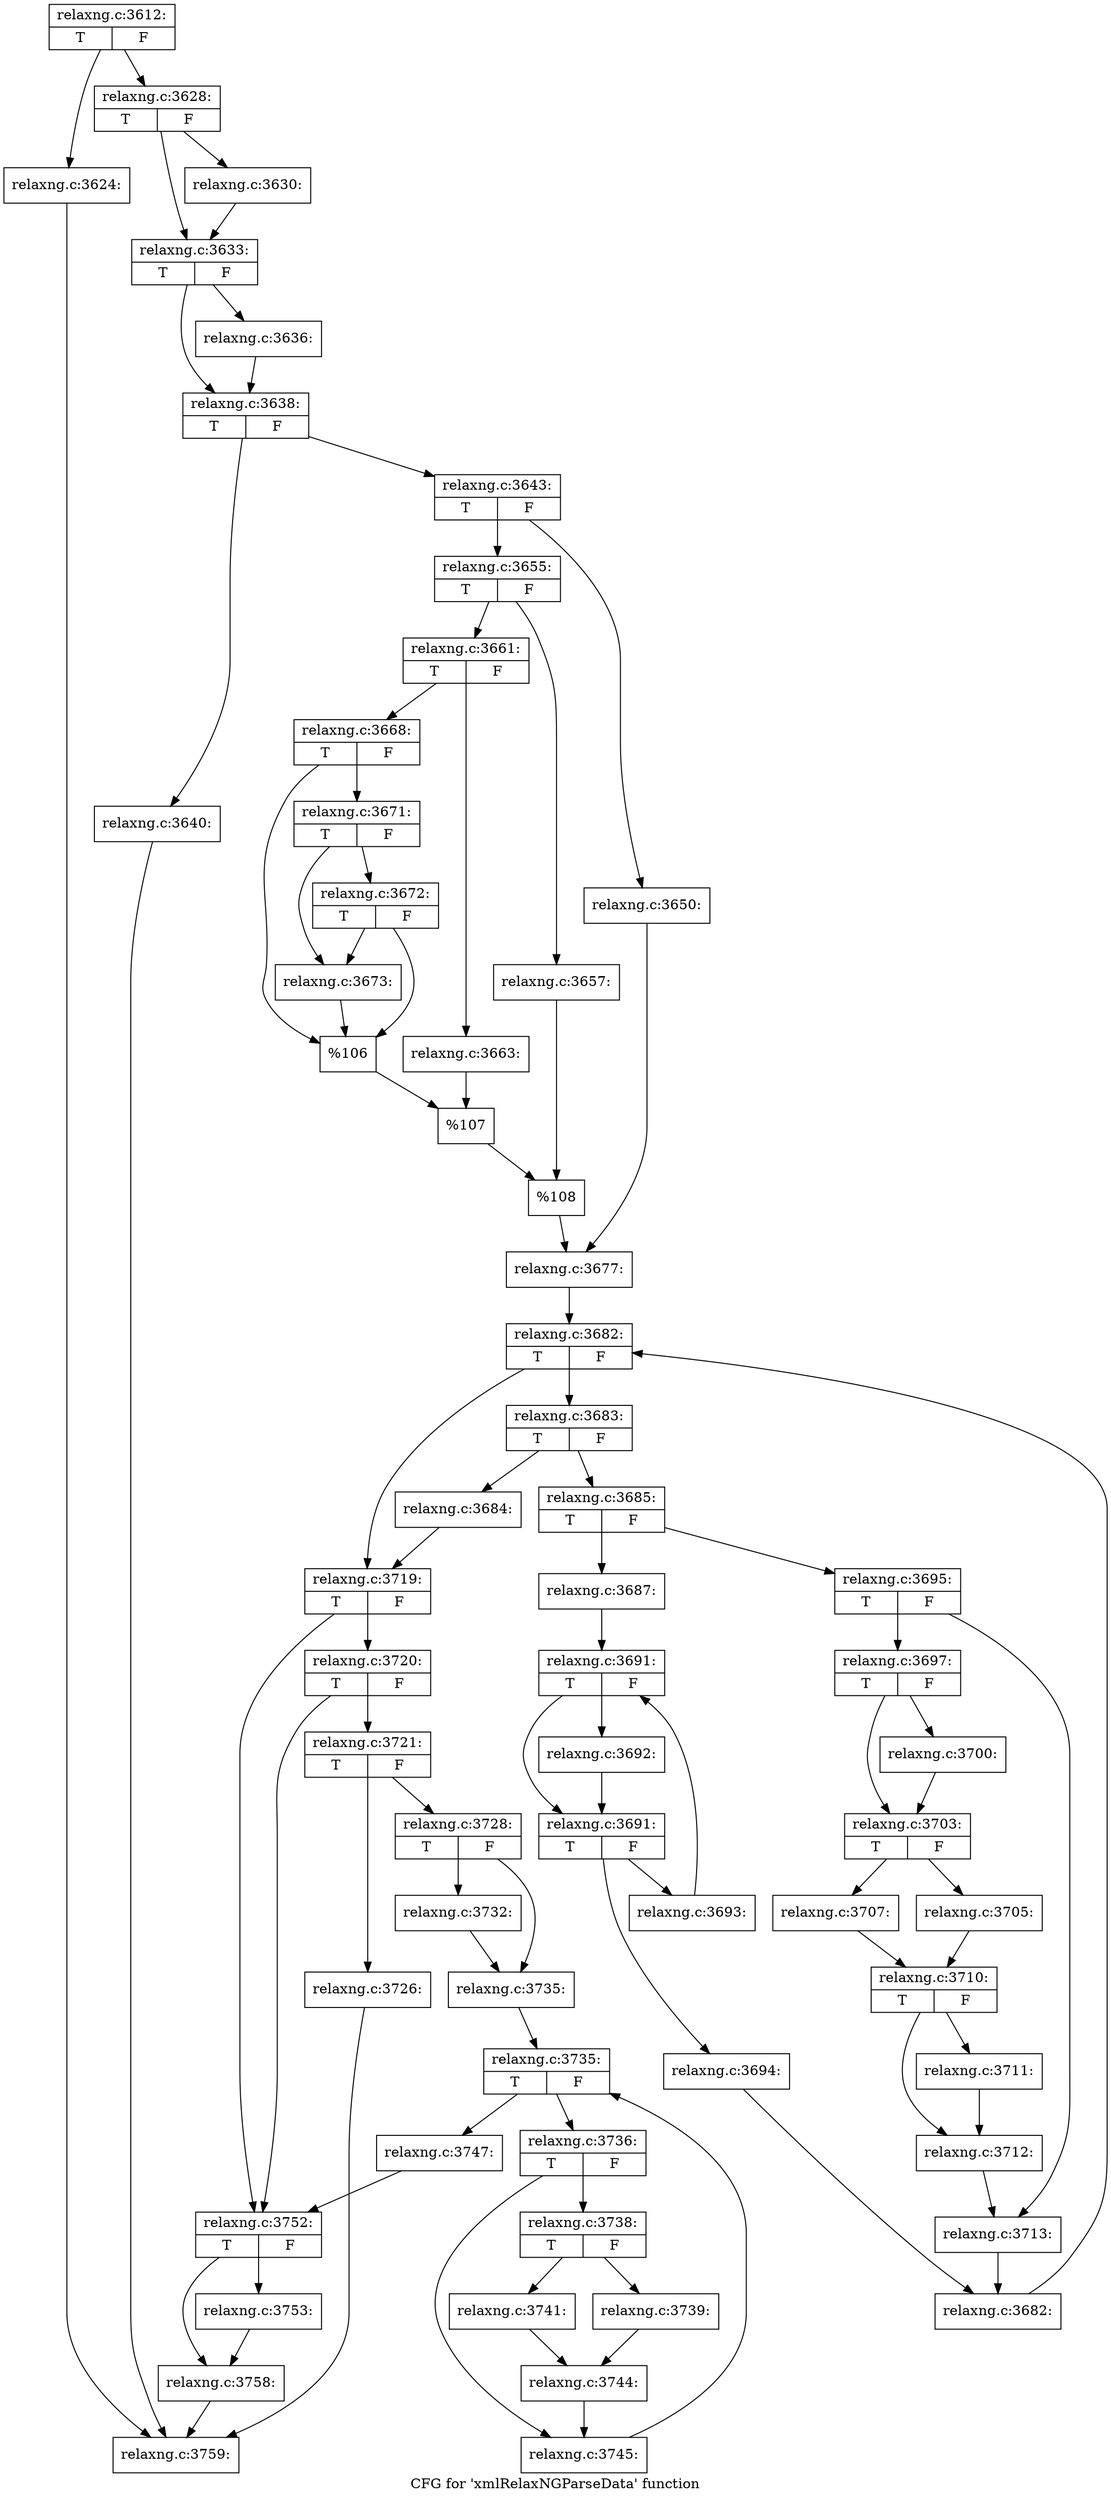 digraph "CFG for 'xmlRelaxNGParseData' function" {
	label="CFG for 'xmlRelaxNGParseData' function";

	Node0x3cc43b0 [shape=record,label="{relaxng.c:3612:|{<s0>T|<s1>F}}"];
	Node0x3cc43b0 -> Node0x3ccdb20;
	Node0x3cc43b0 -> Node0x3ccdb70;
	Node0x3ccdb20 [shape=record,label="{relaxng.c:3624:}"];
	Node0x3ccdb20 -> Node0x3ccb840;
	Node0x3ccdb70 [shape=record,label="{relaxng.c:3628:|{<s0>T|<s1>F}}"];
	Node0x3ccdb70 -> Node0x3bb46d0;
	Node0x3ccdb70 -> Node0x3bb4720;
	Node0x3bb46d0 [shape=record,label="{relaxng.c:3630:}"];
	Node0x3bb46d0 -> Node0x3bb4720;
	Node0x3bb4720 [shape=record,label="{relaxng.c:3633:|{<s0>T|<s1>F}}"];
	Node0x3bb4720 -> Node0x3bb5a40;
	Node0x3bb4720 -> Node0x3bb5d70;
	Node0x3bb5a40 [shape=record,label="{relaxng.c:3636:}"];
	Node0x3bb5a40 -> Node0x3bb5d70;
	Node0x3bb5d70 [shape=record,label="{relaxng.c:3638:|{<s0>T|<s1>F}}"];
	Node0x3bb5d70 -> Node0x3bb5d20;
	Node0x3bb5d70 -> Node0x3bb6430;
	Node0x3bb5d20 [shape=record,label="{relaxng.c:3640:}"];
	Node0x3bb5d20 -> Node0x3ccb840;
	Node0x3bb6430 [shape=record,label="{relaxng.c:3643:|{<s0>T|<s1>F}}"];
	Node0x3bb6430 -> Node0x3cd3580;
	Node0x3bb6430 -> Node0x3cd3620;
	Node0x3cd3580 [shape=record,label="{relaxng.c:3650:}"];
	Node0x3cd3580 -> Node0x3cd35d0;
	Node0x3cd3620 [shape=record,label="{relaxng.c:3655:|{<s0>T|<s1>F}}"];
	Node0x3cd3620 -> Node0x3cd40d0;
	Node0x3cd3620 -> Node0x3cd4170;
	Node0x3cd40d0 [shape=record,label="{relaxng.c:3657:}"];
	Node0x3cd40d0 -> Node0x3cd4120;
	Node0x3cd4170 [shape=record,label="{relaxng.c:3661:|{<s0>T|<s1>F}}"];
	Node0x3cd4170 -> Node0x3cd5390;
	Node0x3cd4170 -> Node0x3cd5430;
	Node0x3cd5390 [shape=record,label="{relaxng.c:3663:}"];
	Node0x3cd5390 -> Node0x3cd53e0;
	Node0x3cd5430 [shape=record,label="{relaxng.c:3668:|{<s0>T|<s1>F}}"];
	Node0x3cd5430 -> Node0x3cd5ff0;
	Node0x3cd5430 -> Node0x3cd5fa0;
	Node0x3cd5ff0 [shape=record,label="{relaxng.c:3671:|{<s0>T|<s1>F}}"];
	Node0x3cd5ff0 -> Node0x3cd5f50;
	Node0x3cd5ff0 -> Node0x3cd6340;
	Node0x3cd6340 [shape=record,label="{relaxng.c:3672:|{<s0>T|<s1>F}}"];
	Node0x3cd6340 -> Node0x3cd5f50;
	Node0x3cd6340 -> Node0x3cd5fa0;
	Node0x3cd5f50 [shape=record,label="{relaxng.c:3673:}"];
	Node0x3cd5f50 -> Node0x3cd5fa0;
	Node0x3cd5fa0 [shape=record,label="{%106}"];
	Node0x3cd5fa0 -> Node0x3cd53e0;
	Node0x3cd53e0 [shape=record,label="{%107}"];
	Node0x3cd53e0 -> Node0x3cd4120;
	Node0x3cd4120 [shape=record,label="{%108}"];
	Node0x3cd4120 -> Node0x3cd35d0;
	Node0x3cd35d0 [shape=record,label="{relaxng.c:3677:}"];
	Node0x3cd35d0 -> Node0x3cd77b0;
	Node0x3cd77b0 [shape=record,label="{relaxng.c:3682:|{<s0>T|<s1>F}}"];
	Node0x3cd77b0 -> Node0x3cd7ba0;
	Node0x3cd77b0 -> Node0x3cd79d0;
	Node0x3cd7ba0 [shape=record,label="{relaxng.c:3683:|{<s0>T|<s1>F}}"];
	Node0x3cd7ba0 -> Node0x3cd7db0;
	Node0x3cd7ba0 -> Node0x3cd7d60;
	Node0x3cd7d60 [shape=record,label="{relaxng.c:3684:}"];
	Node0x3cd7d60 -> Node0x3cd79d0;
	Node0x3cd7db0 [shape=record,label="{relaxng.c:3685:|{<s0>T|<s1>F}}"];
	Node0x3cd7db0 -> Node0x3cd82b0;
	Node0x3cd7db0 -> Node0x3cd8350;
	Node0x3cd82b0 [shape=record,label="{relaxng.c:3687:}"];
	Node0x3cd82b0 -> Node0x3cd8f20;
	Node0x3cd8f20 [shape=record,label="{relaxng.c:3691:|{<s0>T|<s1>F}}"];
	Node0x3cd8f20 -> Node0x3cd9210;
	Node0x3cd8f20 -> Node0x3cd91c0;
	Node0x3cd9210 [shape=record,label="{relaxng.c:3692:}"];
	Node0x3cd9210 -> Node0x3cd91c0;
	Node0x3cd91c0 [shape=record,label="{relaxng.c:3691:|{<s0>T|<s1>F}}"];
	Node0x3cd91c0 -> Node0x3cd9870;
	Node0x3cd91c0 -> Node0x3cd9140;
	Node0x3cd9870 [shape=record,label="{relaxng.c:3693:}"];
	Node0x3cd9870 -> Node0x3cd8f20;
	Node0x3cd9140 [shape=record,label="{relaxng.c:3694:}"];
	Node0x3cd9140 -> Node0x3cd8300;
	Node0x3cd8350 [shape=record,label="{relaxng.c:3695:|{<s0>T|<s1>F}}"];
	Node0x3cd8350 -> Node0x3cda060;
	Node0x3cd8350 -> Node0x3cda0b0;
	Node0x3cda060 [shape=record,label="{relaxng.c:3697:|{<s0>T|<s1>F}}"];
	Node0x3cda060 -> Node0x3cdaa20;
	Node0x3cda060 -> Node0x3cdaa70;
	Node0x3cdaa20 [shape=record,label="{relaxng.c:3700:}"];
	Node0x3cdaa20 -> Node0x3cdaa70;
	Node0x3cdaa70 [shape=record,label="{relaxng.c:3703:|{<s0>T|<s1>F}}"];
	Node0x3cdaa70 -> Node0x3cdb840;
	Node0x3cdaa70 -> Node0x3cdb8e0;
	Node0x3cdb840 [shape=record,label="{relaxng.c:3705:}"];
	Node0x3cdb840 -> Node0x3cdb890;
	Node0x3cdb8e0 [shape=record,label="{relaxng.c:3707:}"];
	Node0x3cdb8e0 -> Node0x3cdb890;
	Node0x3cdb890 [shape=record,label="{relaxng.c:3710:|{<s0>T|<s1>F}}"];
	Node0x3cdb890 -> Node0x3cdc5f0;
	Node0x3cdb890 -> Node0x3cdc640;
	Node0x3cdc5f0 [shape=record,label="{relaxng.c:3711:}"];
	Node0x3cdc5f0 -> Node0x3cdc640;
	Node0x3cdc640 [shape=record,label="{relaxng.c:3712:}"];
	Node0x3cdc640 -> Node0x3cda0b0;
	Node0x3cda0b0 [shape=record,label="{relaxng.c:3713:}"];
	Node0x3cda0b0 -> Node0x3cd8300;
	Node0x3cd8300 [shape=record,label="{relaxng.c:3682:}"];
	Node0x3cd8300 -> Node0x3cd77b0;
	Node0x3cd79d0 [shape=record,label="{relaxng.c:3719:|{<s0>T|<s1>F}}"];
	Node0x3cd79d0 -> Node0x3cdd070;
	Node0x3cd79d0 -> Node0x3cdd020;
	Node0x3cdd070 [shape=record,label="{relaxng.c:3720:|{<s0>T|<s1>F}}"];
	Node0x3cdd070 -> Node0x3cdcfd0;
	Node0x3cdd070 -> Node0x3cdd020;
	Node0x3cdcfd0 [shape=record,label="{relaxng.c:3721:|{<s0>T|<s1>F}}"];
	Node0x3cdcfd0 -> Node0x3cde3c0;
	Node0x3cdcfd0 -> Node0x3cde410;
	Node0x3cde3c0 [shape=record,label="{relaxng.c:3726:}"];
	Node0x3cde3c0 -> Node0x3ccb840;
	Node0x3cde410 [shape=record,label="{relaxng.c:3728:|{<s0>T|<s1>F}}"];
	Node0x3cde410 -> Node0x3cdf150;
	Node0x3cde410 -> Node0x3cdf1a0;
	Node0x3cdf150 [shape=record,label="{relaxng.c:3732:}"];
	Node0x3cdf150 -> Node0x3cdf1a0;
	Node0x3cdf1a0 [shape=record,label="{relaxng.c:3735:}"];
	Node0x3cdf1a0 -> Node0x3cdf8d0;
	Node0x3cdf8d0 [shape=record,label="{relaxng.c:3735:|{<s0>T|<s1>F}}"];
	Node0x3cdf8d0 -> Node0x3cdfcc0;
	Node0x3cdf8d0 -> Node0x3cdfaf0;
	Node0x3cdfcc0 [shape=record,label="{relaxng.c:3736:|{<s0>T|<s1>F}}"];
	Node0x3cdfcc0 -> Node0x3ce0070;
	Node0x3cdfcc0 -> Node0x3ce00c0;
	Node0x3ce0070 [shape=record,label="{relaxng.c:3738:|{<s0>T|<s1>F}}"];
	Node0x3ce0070 -> Node0x3ce0480;
	Node0x3ce0070 -> Node0x3ce0520;
	Node0x3ce0480 [shape=record,label="{relaxng.c:3739:}"];
	Node0x3ce0480 -> Node0x3ce04d0;
	Node0x3ce0520 [shape=record,label="{relaxng.c:3741:}"];
	Node0x3ce0520 -> Node0x3ce04d0;
	Node0x3ce04d0 [shape=record,label="{relaxng.c:3744:}"];
	Node0x3ce04d0 -> Node0x3ce00c0;
	Node0x3ce00c0 [shape=record,label="{relaxng.c:3745:}"];
	Node0x3ce00c0 -> Node0x3cdf8d0;
	Node0x3cdfaf0 [shape=record,label="{relaxng.c:3747:}"];
	Node0x3cdfaf0 -> Node0x3cdd020;
	Node0x3cdd020 [shape=record,label="{relaxng.c:3752:|{<s0>T|<s1>F}}"];
	Node0x3cdd020 -> Node0x3ce19b0;
	Node0x3cdd020 -> Node0x3ce1a00;
	Node0x3ce19b0 [shape=record,label="{relaxng.c:3753:}"];
	Node0x3ce19b0 -> Node0x3ce1a00;
	Node0x3ce1a00 [shape=record,label="{relaxng.c:3758:}"];
	Node0x3ce1a00 -> Node0x3ccb840;
	Node0x3ccb840 [shape=record,label="{relaxng.c:3759:}"];
}
